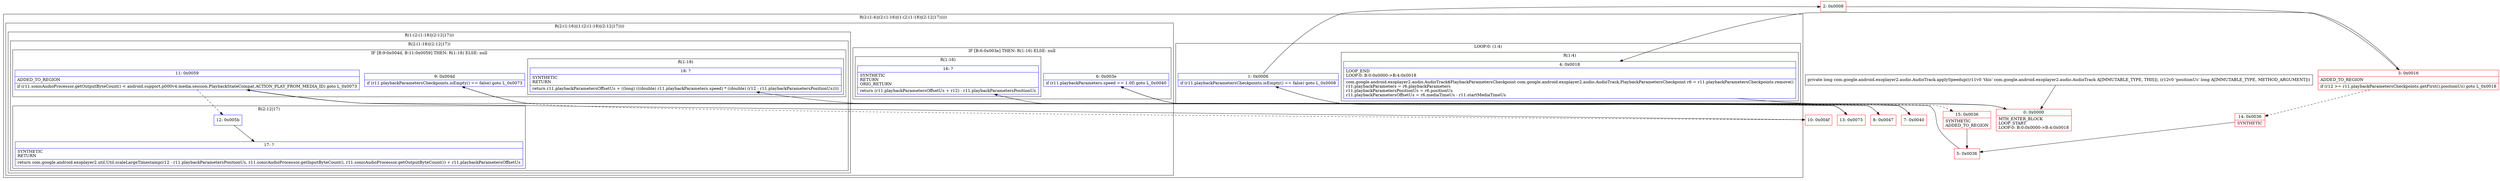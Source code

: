 digraph "CFG forcom.google.android.exoplayer2.audio.AudioTrack.applySpeedup(J)J" {
subgraph cluster_Region_1698432684 {
label = "R(2:(1:4)|(2:(1:16)|(1:(2:(1:18)|(2:12|17)))))";
node [shape=record,color=blue];
subgraph cluster_LoopRegion_1384284801 {
label = "LOOP:0: (1:4)";
node [shape=record,color=blue];
Node_1 [shape=record,label="{1\:\ 0x0006|if (r11.playbackParametersCheckpoints.isEmpty() == false) goto L_0x0008\l}"];
subgraph cluster_Region_79913722 {
label = "R(1:4)";
node [shape=record,color=blue];
Node_4 [shape=record,label="{4\:\ 0x0018|LOOP_END\lLOOP:0: B:0:0x0000\-\>B:4:0x0018\l|com.google.android.exoplayer2.audio.AudioTrack$PlaybackParametersCheckpoint com.google.android.exoplayer2.audio.AudioTrack.PlaybackParametersCheckpoint r6 = r11.playbackParametersCheckpoints.remove()\lr11.playbackParameters = r6.playbackParameters\lr11.playbackParametersPositionUs = r6.positionUs\lr11.playbackParametersOffsetUs = r6.mediaTimeUs \- r11.startMediaTimeUs\l}"];
}
}
subgraph cluster_Region_814167462 {
label = "R(2:(1:16)|(1:(2:(1:18)|(2:12|17))))";
node [shape=record,color=blue];
subgraph cluster_IfRegion_1048351828 {
label = "IF [B:6:0x003e] THEN: R(1:16) ELSE: null";
node [shape=record,color=blue];
Node_6 [shape=record,label="{6\:\ 0x003e|if (r11.playbackParameters.speed == 1.0f) goto L_0x0040\l}"];
subgraph cluster_Region_1005644881 {
label = "R(1:16)";
node [shape=record,color=blue];
Node_16 [shape=record,label="{16\:\ ?|SYNTHETIC\lRETURN\lORIG_RETURN\l|return (r11.playbackParametersOffsetUs + r12) \- r11.playbackParametersPositionUs\l}"];
}
}
subgraph cluster_Region_2107701028 {
label = "R(1:(2:(1:18)|(2:12|17)))";
node [shape=record,color=blue];
subgraph cluster_Region_1954793267 {
label = "R(2:(1:18)|(2:12|17))";
node [shape=record,color=blue];
subgraph cluster_IfRegion_772223939 {
label = "IF [B:9:0x004d, B:11:0x0059] THEN: R(1:18) ELSE: null";
node [shape=record,color=blue];
Node_9 [shape=record,label="{9\:\ 0x004d|if (r11.playbackParametersCheckpoints.isEmpty() == false) goto L_0x0073\l}"];
Node_11 [shape=record,label="{11\:\ 0x0059|ADDED_TO_REGION\l|if (r11.sonicAudioProcessor.getOutputByteCount() \< android.support.p000v4.media.session.PlaybackStateCompat.ACTION_PLAY_FROM_MEDIA_ID) goto L_0x0073\l}"];
subgraph cluster_Region_304730166 {
label = "R(1:18)";
node [shape=record,color=blue];
Node_18 [shape=record,label="{18\:\ ?|SYNTHETIC\lRETURN\l|return r11.playbackParametersOffsetUs + ((long) (((double) r11.playbackParameters.speed) * ((double) (r12 \- r11.playbackParametersPositionUs))))\l}"];
}
}
subgraph cluster_Region_1758076032 {
label = "R(2:12|17)";
node [shape=record,color=blue];
Node_12 [shape=record,label="{12\:\ 0x005b}"];
Node_17 [shape=record,label="{17\:\ ?|SYNTHETIC\lRETURN\l|return com.google.android.exoplayer2.util.Util.scaleLargeTimestamp(r12 \- r11.playbackParametersPositionUs, r11.sonicAudioProcessor.getInputByteCount(), r11.sonicAudioProcessor.getOutputByteCount()) + r11.playbackParametersOffsetUs\l}"];
}
}
}
}
}
Node_0 [shape=record,color=red,label="{0\:\ 0x0000|MTH_ENTER_BLOCK\lLOOP_START\lLOOP:0: B:0:0x0000\-\>B:4:0x0018\l}"];
Node_2 [shape=record,color=red,label="{2\:\ 0x0008}"];
Node_3 [shape=record,color=red,label="{3\:\ 0x0016|ADDED_TO_REGION\l|if (r12 \>= r11.playbackParametersCheckpoints.getFirst().positionUs) goto L_0x0018\l}"];
Node_5 [shape=record,color=red,label="{5\:\ 0x0036}"];
Node_7 [shape=record,color=red,label="{7\:\ 0x0040}"];
Node_8 [shape=record,color=red,label="{8\:\ 0x0047}"];
Node_10 [shape=record,color=red,label="{10\:\ 0x004f}"];
Node_13 [shape=record,color=red,label="{13\:\ 0x0073}"];
Node_14 [shape=record,color=red,label="{14\:\ 0x0036|SYNTHETIC\l}"];
Node_15 [shape=record,color=red,label="{15\:\ 0x0036|SYNTHETIC\lADDED_TO_REGION\l}"];
MethodNode[shape=record,label="{private long com.google.android.exoplayer2.audio.AudioTrack.applySpeedup((r11v0 'this' com.google.android.exoplayer2.audio.AudioTrack A[IMMUTABLE_TYPE, THIS]), (r12v0 'positionUs' long A[IMMUTABLE_TYPE, METHOD_ARGUMENT])) }"];
MethodNode -> Node_0;
Node_1 -> Node_2;
Node_1 -> Node_15[style=dashed];
Node_4 -> Node_0;
Node_6 -> Node_7;
Node_6 -> Node_8[style=dashed];
Node_9 -> Node_10[style=dashed];
Node_9 -> Node_13;
Node_11 -> Node_12[style=dashed];
Node_11 -> Node_13;
Node_12 -> Node_17;
Node_0 -> Node_1;
Node_2 -> Node_3;
Node_3 -> Node_4;
Node_3 -> Node_14[style=dashed];
Node_5 -> Node_6;
Node_7 -> Node_16;
Node_8 -> Node_9;
Node_10 -> Node_11;
Node_13 -> Node_18;
Node_14 -> Node_5;
Node_15 -> Node_5;
}


